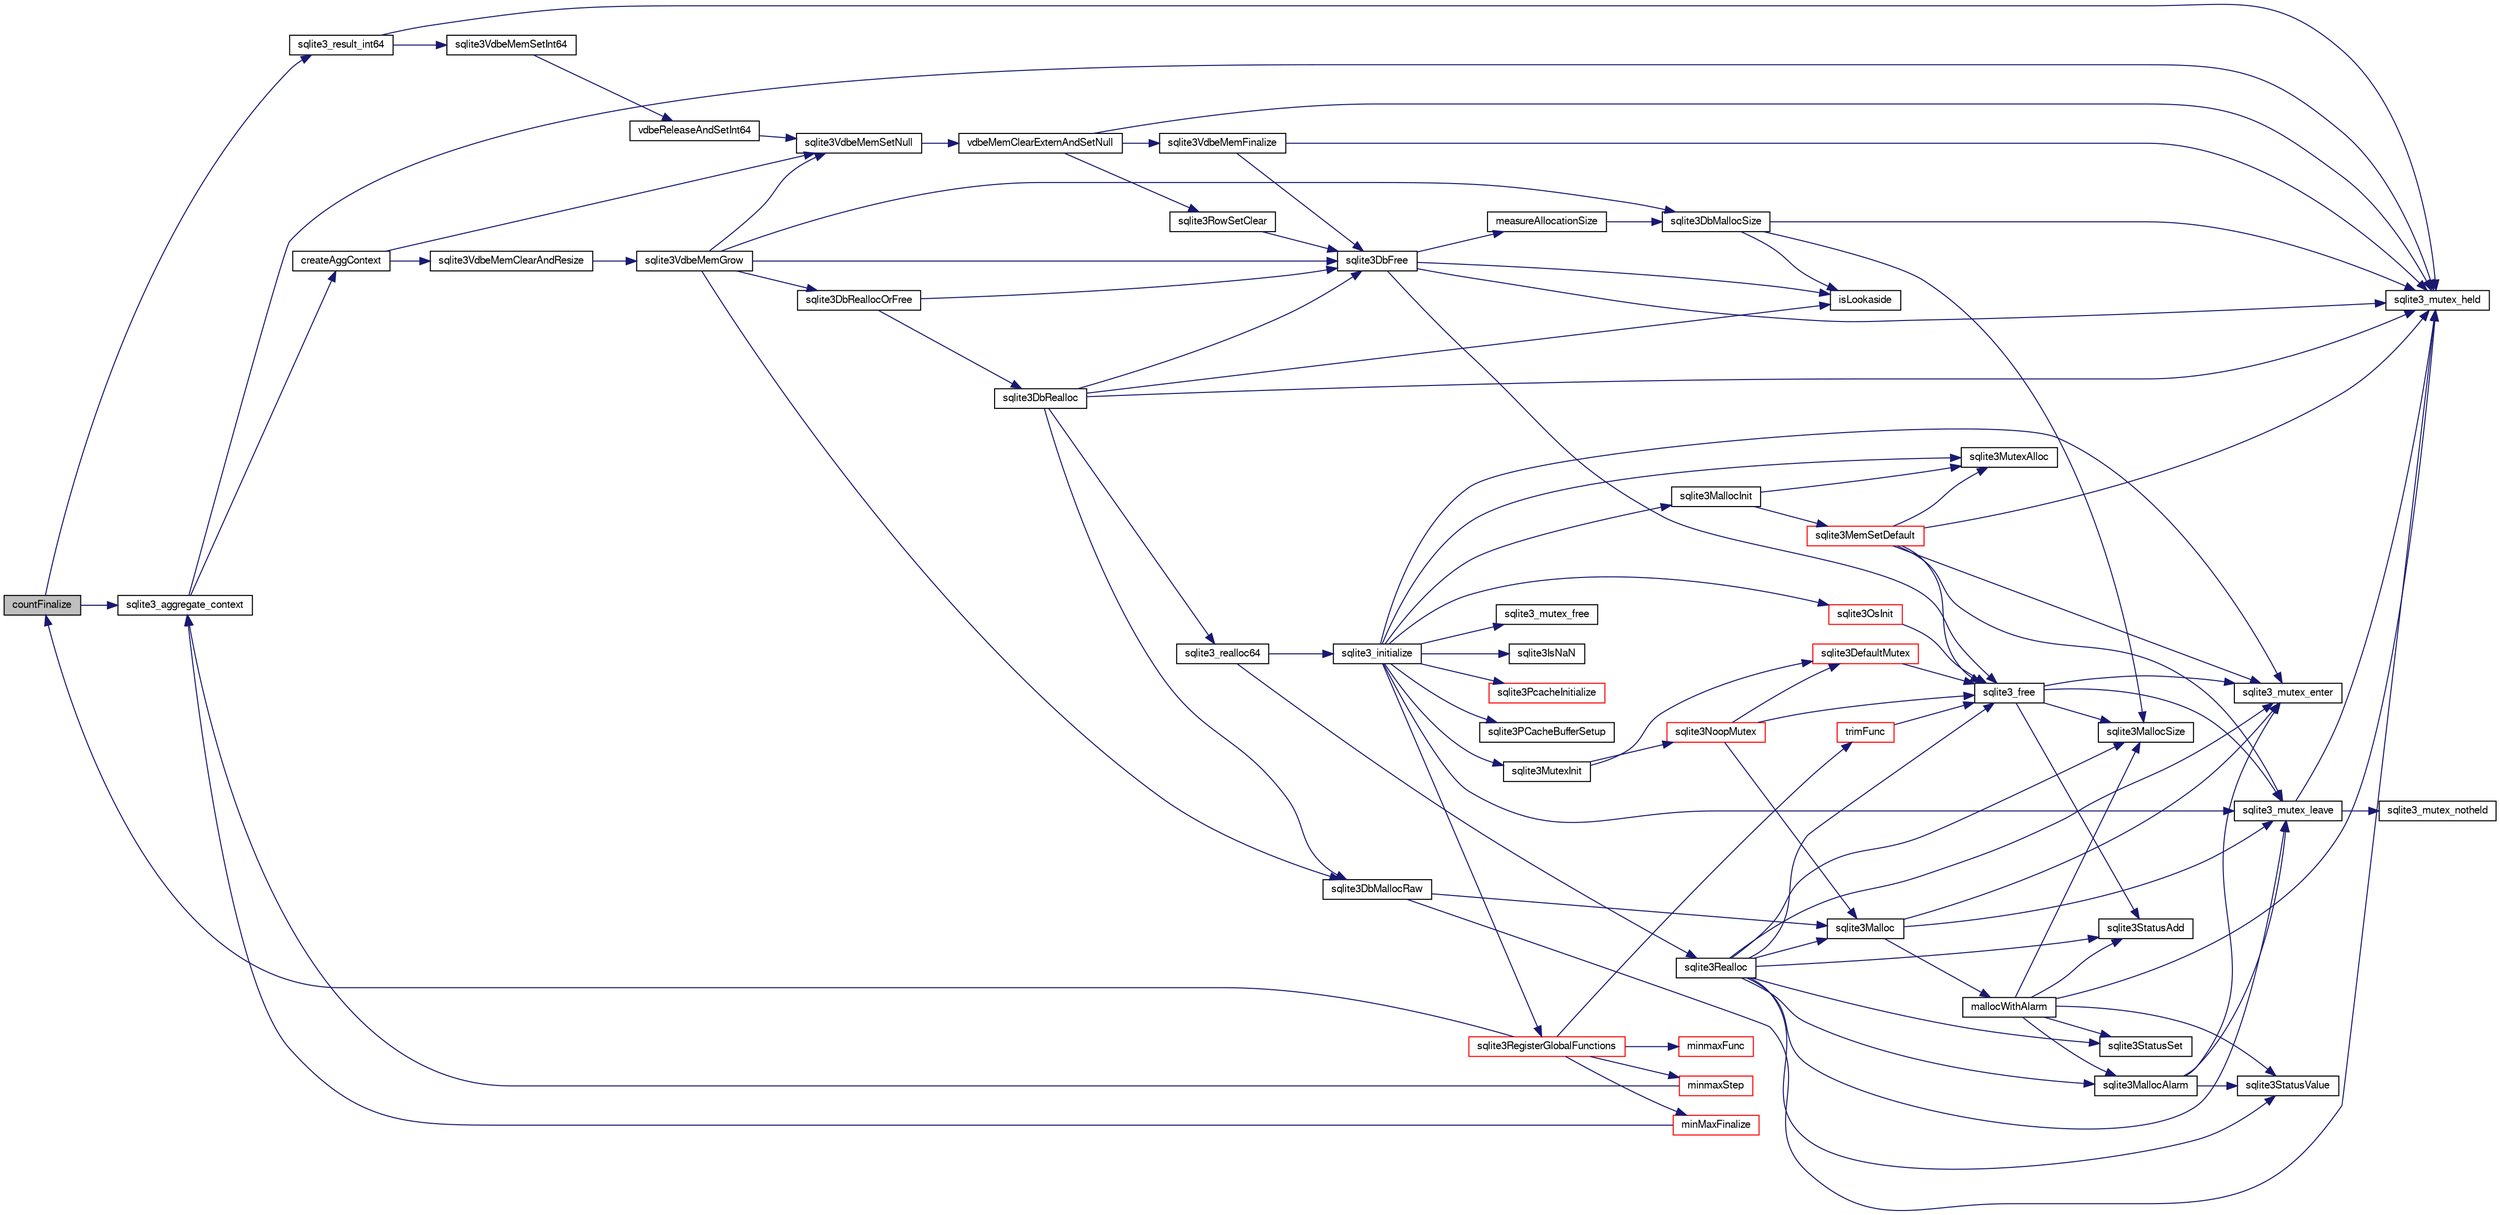 digraph "countFinalize"
{
  edge [fontname="FreeSans",fontsize="10",labelfontname="FreeSans",labelfontsize="10"];
  node [fontname="FreeSans",fontsize="10",shape=record];
  rankdir="LR";
  Node75660 [label="countFinalize",height=0.2,width=0.4,color="black", fillcolor="grey75", style="filled", fontcolor="black"];
  Node75660 -> Node75661 [color="midnightblue",fontsize="10",style="solid",fontname="FreeSans"];
  Node75661 [label="sqlite3_aggregate_context",height=0.2,width=0.4,color="black", fillcolor="white", style="filled",URL="$sqlite3_8c.html#a96c2b5775e2548caf1529e1c8e490c5c"];
  Node75661 -> Node75662 [color="midnightblue",fontsize="10",style="solid",fontname="FreeSans"];
  Node75662 [label="sqlite3_mutex_held",height=0.2,width=0.4,color="black", fillcolor="white", style="filled",URL="$sqlite3_8c.html#acf77da68932b6bc163c5e68547ecc3e7"];
  Node75661 -> Node75663 [color="midnightblue",fontsize="10",style="solid",fontname="FreeSans"];
  Node75663 [label="createAggContext",height=0.2,width=0.4,color="black", fillcolor="white", style="filled",URL="$sqlite3_8c.html#a843c998f50da4010b570948408f90fb9"];
  Node75663 -> Node75664 [color="midnightblue",fontsize="10",style="solid",fontname="FreeSans"];
  Node75664 [label="sqlite3VdbeMemSetNull",height=0.2,width=0.4,color="black", fillcolor="white", style="filled",URL="$sqlite3_8c.html#ae01092c23aebaf8a3ebdf3954609b410"];
  Node75664 -> Node75665 [color="midnightblue",fontsize="10",style="solid",fontname="FreeSans"];
  Node75665 [label="vdbeMemClearExternAndSetNull",height=0.2,width=0.4,color="black", fillcolor="white", style="filled",URL="$sqlite3_8c.html#a29c41a360fb0e86b817777daf061230c"];
  Node75665 -> Node75662 [color="midnightblue",fontsize="10",style="solid",fontname="FreeSans"];
  Node75665 -> Node75666 [color="midnightblue",fontsize="10",style="solid",fontname="FreeSans"];
  Node75666 [label="sqlite3VdbeMemFinalize",height=0.2,width=0.4,color="black", fillcolor="white", style="filled",URL="$sqlite3_8c.html#a2568220f48ddef81b1c43e401042d9d2"];
  Node75666 -> Node75662 [color="midnightblue",fontsize="10",style="solid",fontname="FreeSans"];
  Node75666 -> Node75667 [color="midnightblue",fontsize="10",style="solid",fontname="FreeSans"];
  Node75667 [label="sqlite3DbFree",height=0.2,width=0.4,color="black", fillcolor="white", style="filled",URL="$sqlite3_8c.html#ac70ab821a6607b4a1b909582dc37a069"];
  Node75667 -> Node75662 [color="midnightblue",fontsize="10",style="solid",fontname="FreeSans"];
  Node75667 -> Node75668 [color="midnightblue",fontsize="10",style="solid",fontname="FreeSans"];
  Node75668 [label="measureAllocationSize",height=0.2,width=0.4,color="black", fillcolor="white", style="filled",URL="$sqlite3_8c.html#a45731e644a22fdb756e2b6337224217a"];
  Node75668 -> Node75669 [color="midnightblue",fontsize="10",style="solid",fontname="FreeSans"];
  Node75669 [label="sqlite3DbMallocSize",height=0.2,width=0.4,color="black", fillcolor="white", style="filled",URL="$sqlite3_8c.html#aa397e5a8a03495203a0767abf0a71f86"];
  Node75669 -> Node75670 [color="midnightblue",fontsize="10",style="solid",fontname="FreeSans"];
  Node75670 [label="sqlite3MallocSize",height=0.2,width=0.4,color="black", fillcolor="white", style="filled",URL="$sqlite3_8c.html#acf5d2a5f35270bafb050bd2def576955"];
  Node75669 -> Node75662 [color="midnightblue",fontsize="10",style="solid",fontname="FreeSans"];
  Node75669 -> Node75671 [color="midnightblue",fontsize="10",style="solid",fontname="FreeSans"];
  Node75671 [label="isLookaside",height=0.2,width=0.4,color="black", fillcolor="white", style="filled",URL="$sqlite3_8c.html#a770fa05ff9717b75e16f4d968a77b897"];
  Node75667 -> Node75671 [color="midnightblue",fontsize="10",style="solid",fontname="FreeSans"];
  Node75667 -> Node75672 [color="midnightblue",fontsize="10",style="solid",fontname="FreeSans"];
  Node75672 [label="sqlite3_free",height=0.2,width=0.4,color="black", fillcolor="white", style="filled",URL="$sqlite3_8c.html#a6552349e36a8a691af5487999ab09519"];
  Node75672 -> Node75673 [color="midnightblue",fontsize="10",style="solid",fontname="FreeSans"];
  Node75673 [label="sqlite3_mutex_enter",height=0.2,width=0.4,color="black", fillcolor="white", style="filled",URL="$sqlite3_8c.html#a1c12cde690bd89f104de5cbad12a6bf5"];
  Node75672 -> Node75674 [color="midnightblue",fontsize="10",style="solid",fontname="FreeSans"];
  Node75674 [label="sqlite3StatusAdd",height=0.2,width=0.4,color="black", fillcolor="white", style="filled",URL="$sqlite3_8c.html#afa029f93586aeab4cc85360905dae9cd"];
  Node75672 -> Node75670 [color="midnightblue",fontsize="10",style="solid",fontname="FreeSans"];
  Node75672 -> Node75675 [color="midnightblue",fontsize="10",style="solid",fontname="FreeSans"];
  Node75675 [label="sqlite3_mutex_leave",height=0.2,width=0.4,color="black", fillcolor="white", style="filled",URL="$sqlite3_8c.html#a5838d235601dbd3c1fa993555c6bcc93"];
  Node75675 -> Node75662 [color="midnightblue",fontsize="10",style="solid",fontname="FreeSans"];
  Node75675 -> Node75676 [color="midnightblue",fontsize="10",style="solid",fontname="FreeSans"];
  Node75676 [label="sqlite3_mutex_notheld",height=0.2,width=0.4,color="black", fillcolor="white", style="filled",URL="$sqlite3_8c.html#a83967c837c1c000d3b5adcfaa688f5dc"];
  Node75665 -> Node75677 [color="midnightblue",fontsize="10",style="solid",fontname="FreeSans"];
  Node75677 [label="sqlite3RowSetClear",height=0.2,width=0.4,color="black", fillcolor="white", style="filled",URL="$sqlite3_8c.html#ae153de0cd969511a607e26deeca80342"];
  Node75677 -> Node75667 [color="midnightblue",fontsize="10",style="solid",fontname="FreeSans"];
  Node75663 -> Node75678 [color="midnightblue",fontsize="10",style="solid",fontname="FreeSans"];
  Node75678 [label="sqlite3VdbeMemClearAndResize",height=0.2,width=0.4,color="black", fillcolor="white", style="filled",URL="$sqlite3_8c.html#add082be4aa46084ecdf023cfac898231"];
  Node75678 -> Node75679 [color="midnightblue",fontsize="10",style="solid",fontname="FreeSans"];
  Node75679 [label="sqlite3VdbeMemGrow",height=0.2,width=0.4,color="black", fillcolor="white", style="filled",URL="$sqlite3_8c.html#aba753c9690ae0ba31b5100945cf29447"];
  Node75679 -> Node75669 [color="midnightblue",fontsize="10",style="solid",fontname="FreeSans"];
  Node75679 -> Node75680 [color="midnightblue",fontsize="10",style="solid",fontname="FreeSans"];
  Node75680 [label="sqlite3DbReallocOrFree",height=0.2,width=0.4,color="black", fillcolor="white", style="filled",URL="$sqlite3_8c.html#a532a9fd62eeb46b61885a0fff075231c"];
  Node75680 -> Node75681 [color="midnightblue",fontsize="10",style="solid",fontname="FreeSans"];
  Node75681 [label="sqlite3DbRealloc",height=0.2,width=0.4,color="black", fillcolor="white", style="filled",URL="$sqlite3_8c.html#ae028f4902a9d29bcaf310ff289ee87dc"];
  Node75681 -> Node75662 [color="midnightblue",fontsize="10",style="solid",fontname="FreeSans"];
  Node75681 -> Node75682 [color="midnightblue",fontsize="10",style="solid",fontname="FreeSans"];
  Node75682 [label="sqlite3DbMallocRaw",height=0.2,width=0.4,color="black", fillcolor="white", style="filled",URL="$sqlite3_8c.html#abbe8be0cf7175e11ddc3e2218fad924e"];
  Node75682 -> Node75662 [color="midnightblue",fontsize="10",style="solid",fontname="FreeSans"];
  Node75682 -> Node75683 [color="midnightblue",fontsize="10",style="solid",fontname="FreeSans"];
  Node75683 [label="sqlite3Malloc",height=0.2,width=0.4,color="black", fillcolor="white", style="filled",URL="$sqlite3_8c.html#a361a2eaa846b1885f123abe46f5d8b2b"];
  Node75683 -> Node75673 [color="midnightblue",fontsize="10",style="solid",fontname="FreeSans"];
  Node75683 -> Node75684 [color="midnightblue",fontsize="10",style="solid",fontname="FreeSans"];
  Node75684 [label="mallocWithAlarm",height=0.2,width=0.4,color="black", fillcolor="white", style="filled",URL="$sqlite3_8c.html#ab070d5cf8e48ec8a6a43cf025d48598b"];
  Node75684 -> Node75662 [color="midnightblue",fontsize="10",style="solid",fontname="FreeSans"];
  Node75684 -> Node75685 [color="midnightblue",fontsize="10",style="solid",fontname="FreeSans"];
  Node75685 [label="sqlite3StatusSet",height=0.2,width=0.4,color="black", fillcolor="white", style="filled",URL="$sqlite3_8c.html#afec7586c01fcb5ea17dc9d7725a589d9"];
  Node75684 -> Node75686 [color="midnightblue",fontsize="10",style="solid",fontname="FreeSans"];
  Node75686 [label="sqlite3StatusValue",height=0.2,width=0.4,color="black", fillcolor="white", style="filled",URL="$sqlite3_8c.html#a30b8ac296c6e200c1fa57708d52c6ef6"];
  Node75684 -> Node75687 [color="midnightblue",fontsize="10",style="solid",fontname="FreeSans"];
  Node75687 [label="sqlite3MallocAlarm",height=0.2,width=0.4,color="black", fillcolor="white", style="filled",URL="$sqlite3_8c.html#ada66988e8471d1198f3219c062377508"];
  Node75687 -> Node75686 [color="midnightblue",fontsize="10",style="solid",fontname="FreeSans"];
  Node75687 -> Node75675 [color="midnightblue",fontsize="10",style="solid",fontname="FreeSans"];
  Node75687 -> Node75673 [color="midnightblue",fontsize="10",style="solid",fontname="FreeSans"];
  Node75684 -> Node75670 [color="midnightblue",fontsize="10",style="solid",fontname="FreeSans"];
  Node75684 -> Node75674 [color="midnightblue",fontsize="10",style="solid",fontname="FreeSans"];
  Node75683 -> Node75675 [color="midnightblue",fontsize="10",style="solid",fontname="FreeSans"];
  Node75681 -> Node75671 [color="midnightblue",fontsize="10",style="solid",fontname="FreeSans"];
  Node75681 -> Node75667 [color="midnightblue",fontsize="10",style="solid",fontname="FreeSans"];
  Node75681 -> Node75688 [color="midnightblue",fontsize="10",style="solid",fontname="FreeSans"];
  Node75688 [label="sqlite3_realloc64",height=0.2,width=0.4,color="black", fillcolor="white", style="filled",URL="$sqlite3_8c.html#a3765a714077ee547e811034236dc9ecd"];
  Node75688 -> Node75689 [color="midnightblue",fontsize="10",style="solid",fontname="FreeSans"];
  Node75689 [label="sqlite3_initialize",height=0.2,width=0.4,color="black", fillcolor="white", style="filled",URL="$sqlite3_8c.html#ab0c0ee2d5d4cf8b28e9572296a8861df"];
  Node75689 -> Node75690 [color="midnightblue",fontsize="10",style="solid",fontname="FreeSans"];
  Node75690 [label="sqlite3MutexInit",height=0.2,width=0.4,color="black", fillcolor="white", style="filled",URL="$sqlite3_8c.html#a7906afcdd1cdb3d0007eb932398a1158"];
  Node75690 -> Node75691 [color="midnightblue",fontsize="10",style="solid",fontname="FreeSans"];
  Node75691 [label="sqlite3DefaultMutex",height=0.2,width=0.4,color="red", fillcolor="white", style="filled",URL="$sqlite3_8c.html#ac895a71e325f9b2f9b862f737c17aca8"];
  Node75691 -> Node75672 [color="midnightblue",fontsize="10",style="solid",fontname="FreeSans"];
  Node75690 -> Node75700 [color="midnightblue",fontsize="10",style="solid",fontname="FreeSans"];
  Node75700 [label="sqlite3NoopMutex",height=0.2,width=0.4,color="red", fillcolor="white", style="filled",URL="$sqlite3_8c.html#a09742cde9ef371d94f8201d2cdb543e4"];
  Node75700 -> Node75683 [color="midnightblue",fontsize="10",style="solid",fontname="FreeSans"];
  Node75700 -> Node75672 [color="midnightblue",fontsize="10",style="solid",fontname="FreeSans"];
  Node75700 -> Node75691 [color="midnightblue",fontsize="10",style="solid",fontname="FreeSans"];
  Node75689 -> Node75708 [color="midnightblue",fontsize="10",style="solid",fontname="FreeSans"];
  Node75708 [label="sqlite3MutexAlloc",height=0.2,width=0.4,color="black", fillcolor="white", style="filled",URL="$sqlite3_8c.html#a0e3f432ee581f6876b590e7ad7e84e19"];
  Node75689 -> Node75673 [color="midnightblue",fontsize="10",style="solid",fontname="FreeSans"];
  Node75689 -> Node75709 [color="midnightblue",fontsize="10",style="solid",fontname="FreeSans"];
  Node75709 [label="sqlite3MallocInit",height=0.2,width=0.4,color="black", fillcolor="white", style="filled",URL="$sqlite3_8c.html#a9e06f9e7cad0d83ce80ab493c9533552"];
  Node75709 -> Node75710 [color="midnightblue",fontsize="10",style="solid",fontname="FreeSans"];
  Node75710 [label="sqlite3MemSetDefault",height=0.2,width=0.4,color="red", fillcolor="white", style="filled",URL="$sqlite3_8c.html#a162fbfd727e92c5f8f72625b5ff62549"];
  Node75710 -> Node75708 [color="midnightblue",fontsize="10",style="solid",fontname="FreeSans"];
  Node75710 -> Node75673 [color="midnightblue",fontsize="10",style="solid",fontname="FreeSans"];
  Node75710 -> Node75675 [color="midnightblue",fontsize="10",style="solid",fontname="FreeSans"];
  Node75710 -> Node75662 [color="midnightblue",fontsize="10",style="solid",fontname="FreeSans"];
  Node75710 -> Node75672 [color="midnightblue",fontsize="10",style="solid",fontname="FreeSans"];
  Node75709 -> Node75708 [color="midnightblue",fontsize="10",style="solid",fontname="FreeSans"];
  Node75689 -> Node75675 [color="midnightblue",fontsize="10",style="solid",fontname="FreeSans"];
  Node75689 -> Node75790 [color="midnightblue",fontsize="10",style="solid",fontname="FreeSans"];
  Node75790 [label="sqlite3RegisterGlobalFunctions",height=0.2,width=0.4,color="red", fillcolor="white", style="filled",URL="$sqlite3_8c.html#a9f75bd111010f29e1b8d74344473c4ec"];
  Node75790 -> Node75791 [color="midnightblue",fontsize="10",style="solid",fontname="FreeSans"];
  Node75791 [label="trimFunc",height=0.2,width=0.4,color="red", fillcolor="white", style="filled",URL="$sqlite3_8c.html#afad56dbe7f08139a630156e644b14704"];
  Node75791 -> Node75672 [color="midnightblue",fontsize="10",style="solid",fontname="FreeSans"];
  Node75790 -> Node75804 [color="midnightblue",fontsize="10",style="solid",fontname="FreeSans"];
  Node75804 [label="minmaxFunc",height=0.2,width=0.4,color="red", fillcolor="white", style="filled",URL="$sqlite3_8c.html#a4d00f48b948fd73cb70bcfd1efc0bfb0"];
  Node75790 -> Node75813 [color="midnightblue",fontsize="10",style="solid",fontname="FreeSans"];
  Node75813 [label="minmaxStep",height=0.2,width=0.4,color="red", fillcolor="white", style="filled",URL="$sqlite3_8c.html#a5b4c0da0f3b61d7ff25ebd30aa22cca4"];
  Node75813 -> Node75661 [color="midnightblue",fontsize="10",style="solid",fontname="FreeSans"];
  Node75790 -> Node75815 [color="midnightblue",fontsize="10",style="solid",fontname="FreeSans"];
  Node75815 [label="minMaxFinalize",height=0.2,width=0.4,color="red", fillcolor="white", style="filled",URL="$sqlite3_8c.html#a0439dd90934a2dee93517c50884d5924"];
  Node75815 -> Node75661 [color="midnightblue",fontsize="10",style="solid",fontname="FreeSans"];
  Node75790 -> Node75660 [color="midnightblue",fontsize="10",style="solid",fontname="FreeSans"];
  Node75689 -> Node75935 [color="midnightblue",fontsize="10",style="solid",fontname="FreeSans"];
  Node75935 [label="sqlite3PcacheInitialize",height=0.2,width=0.4,color="red", fillcolor="white", style="filled",URL="$sqlite3_8c.html#a2902c61ddc88bea002c4d69fe4052b1f"];
  Node75689 -> Node75936 [color="midnightblue",fontsize="10",style="solid",fontname="FreeSans"];
  Node75936 [label="sqlite3OsInit",height=0.2,width=0.4,color="red", fillcolor="white", style="filled",URL="$sqlite3_8c.html#afeaa886fe1ca086a30fd278b1d069762"];
  Node75936 -> Node75672 [color="midnightblue",fontsize="10",style="solid",fontname="FreeSans"];
  Node75689 -> Node75940 [color="midnightblue",fontsize="10",style="solid",fontname="FreeSans"];
  Node75940 [label="sqlite3PCacheBufferSetup",height=0.2,width=0.4,color="black", fillcolor="white", style="filled",URL="$sqlite3_8c.html#ad18a1eebefdfbc4254f473f7b0101937"];
  Node75689 -> Node75941 [color="midnightblue",fontsize="10",style="solid",fontname="FreeSans"];
  Node75941 [label="sqlite3_mutex_free",height=0.2,width=0.4,color="black", fillcolor="white", style="filled",URL="$sqlite3_8c.html#a2db2e72e08f6873afa9c61b0ec726fec"];
  Node75689 -> Node75733 [color="midnightblue",fontsize="10",style="solid",fontname="FreeSans"];
  Node75733 [label="sqlite3IsNaN",height=0.2,width=0.4,color="black", fillcolor="white", style="filled",URL="$sqlite3_8c.html#aed4d78203877c3486765ccbc7feebb50"];
  Node75688 -> Node75722 [color="midnightblue",fontsize="10",style="solid",fontname="FreeSans"];
  Node75722 [label="sqlite3Realloc",height=0.2,width=0.4,color="black", fillcolor="white", style="filled",URL="$sqlite3_8c.html#ad53aefdfc088f622e23ffe838201fe22"];
  Node75722 -> Node75683 [color="midnightblue",fontsize="10",style="solid",fontname="FreeSans"];
  Node75722 -> Node75672 [color="midnightblue",fontsize="10",style="solid",fontname="FreeSans"];
  Node75722 -> Node75670 [color="midnightblue",fontsize="10",style="solid",fontname="FreeSans"];
  Node75722 -> Node75673 [color="midnightblue",fontsize="10",style="solid",fontname="FreeSans"];
  Node75722 -> Node75685 [color="midnightblue",fontsize="10",style="solid",fontname="FreeSans"];
  Node75722 -> Node75686 [color="midnightblue",fontsize="10",style="solid",fontname="FreeSans"];
  Node75722 -> Node75687 [color="midnightblue",fontsize="10",style="solid",fontname="FreeSans"];
  Node75722 -> Node75674 [color="midnightblue",fontsize="10",style="solid",fontname="FreeSans"];
  Node75722 -> Node75675 [color="midnightblue",fontsize="10",style="solid",fontname="FreeSans"];
  Node75680 -> Node75667 [color="midnightblue",fontsize="10",style="solid",fontname="FreeSans"];
  Node75679 -> Node75667 [color="midnightblue",fontsize="10",style="solid",fontname="FreeSans"];
  Node75679 -> Node75682 [color="midnightblue",fontsize="10",style="solid",fontname="FreeSans"];
  Node75679 -> Node75664 [color="midnightblue",fontsize="10",style="solid",fontname="FreeSans"];
  Node75660 -> Node75836 [color="midnightblue",fontsize="10",style="solid",fontname="FreeSans"];
  Node75836 [label="sqlite3_result_int64",height=0.2,width=0.4,color="black", fillcolor="white", style="filled",URL="$sqlite3_8c.html#a9cb3b68d2411f2c50419b05613b426e1"];
  Node75836 -> Node75662 [color="midnightblue",fontsize="10",style="solid",fontname="FreeSans"];
  Node75836 -> Node75819 [color="midnightblue",fontsize="10",style="solid",fontname="FreeSans"];
  Node75819 [label="sqlite3VdbeMemSetInt64",height=0.2,width=0.4,color="black", fillcolor="white", style="filled",URL="$sqlite3_8c.html#a57c5843cac8f6180ee994267a23f86a3"];
  Node75819 -> Node75820 [color="midnightblue",fontsize="10",style="solid",fontname="FreeSans"];
  Node75820 [label="vdbeReleaseAndSetInt64",height=0.2,width=0.4,color="black", fillcolor="white", style="filled",URL="$sqlite3_8c.html#abdcd42be8fe3e9bff2493533da9b5697"];
  Node75820 -> Node75664 [color="midnightblue",fontsize="10",style="solid",fontname="FreeSans"];
}
